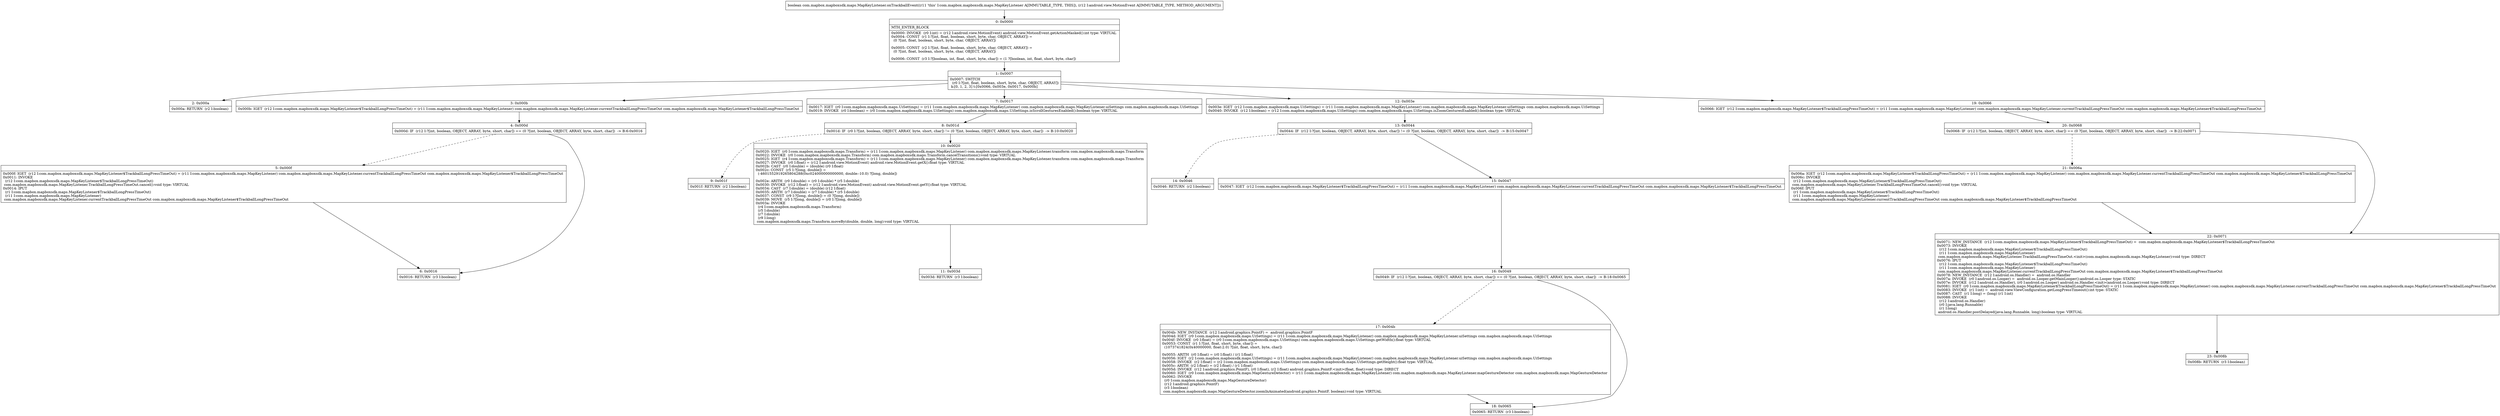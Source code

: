 digraph "CFG forcom.mapbox.mapboxsdk.maps.MapKeyListener.onTrackballEvent(Landroid\/view\/MotionEvent;)Z" {
Node_0 [shape=record,label="{0\:\ 0x0000|MTH_ENTER_BLOCK\l|0x0000: INVOKE  (r0 I:int) = (r12 I:android.view.MotionEvent) android.view.MotionEvent.getActionMasked():int type: VIRTUAL \l0x0004: CONST  (r1 I:?[int, float, boolean, short, byte, char, OBJECT, ARRAY]) = \l  (0 ?[int, float, boolean, short, byte, char, OBJECT, ARRAY])\l \l0x0005: CONST  (r2 I:?[int, float, boolean, short, byte, char, OBJECT, ARRAY]) = \l  (0 ?[int, float, boolean, short, byte, char, OBJECT, ARRAY])\l \l0x0006: CONST  (r3 I:?[boolean, int, float, short, byte, char]) = (1 ?[boolean, int, float, short, byte, char]) \l}"];
Node_1 [shape=record,label="{1\:\ 0x0007|0x0007: SWITCH  \l  (r0 I:?[int, float, boolean, short, byte, char, OBJECT, ARRAY])\l k:[0, 1, 2, 3] t:[0x0066, 0x003e, 0x0017, 0x000b] \l}"];
Node_2 [shape=record,label="{2\:\ 0x000a|0x000a: RETURN  (r2 I:boolean) \l}"];
Node_3 [shape=record,label="{3\:\ 0x000b|0x000b: IGET  (r12 I:com.mapbox.mapboxsdk.maps.MapKeyListener$TrackballLongPressTimeOut) = (r11 I:com.mapbox.mapboxsdk.maps.MapKeyListener) com.mapbox.mapboxsdk.maps.MapKeyListener.currentTrackballLongPressTimeOut com.mapbox.mapboxsdk.maps.MapKeyListener$TrackballLongPressTimeOut \l}"];
Node_4 [shape=record,label="{4\:\ 0x000d|0x000d: IF  (r12 I:?[int, boolean, OBJECT, ARRAY, byte, short, char]) == (0 ?[int, boolean, OBJECT, ARRAY, byte, short, char])  \-\> B:6:0x0016 \l}"];
Node_5 [shape=record,label="{5\:\ 0x000f|0x000f: IGET  (r12 I:com.mapbox.mapboxsdk.maps.MapKeyListener$TrackballLongPressTimeOut) = (r11 I:com.mapbox.mapboxsdk.maps.MapKeyListener) com.mapbox.mapboxsdk.maps.MapKeyListener.currentTrackballLongPressTimeOut com.mapbox.mapboxsdk.maps.MapKeyListener$TrackballLongPressTimeOut \l0x0011: INVOKE  \l  (r12 I:com.mapbox.mapboxsdk.maps.MapKeyListener$TrackballLongPressTimeOut)\l com.mapbox.mapboxsdk.maps.MapKeyListener.TrackballLongPressTimeOut.cancel():void type: VIRTUAL \l0x0014: IPUT  \l  (r1 I:com.mapbox.mapboxsdk.maps.MapKeyListener$TrackballLongPressTimeOut)\l  (r11 I:com.mapbox.mapboxsdk.maps.MapKeyListener)\l com.mapbox.mapboxsdk.maps.MapKeyListener.currentTrackballLongPressTimeOut com.mapbox.mapboxsdk.maps.MapKeyListener$TrackballLongPressTimeOut \l}"];
Node_6 [shape=record,label="{6\:\ 0x0016|0x0016: RETURN  (r3 I:boolean) \l}"];
Node_7 [shape=record,label="{7\:\ 0x0017|0x0017: IGET  (r0 I:com.mapbox.mapboxsdk.maps.UiSettings) = (r11 I:com.mapbox.mapboxsdk.maps.MapKeyListener) com.mapbox.mapboxsdk.maps.MapKeyListener.uiSettings com.mapbox.mapboxsdk.maps.UiSettings \l0x0019: INVOKE  (r0 I:boolean) = (r0 I:com.mapbox.mapboxsdk.maps.UiSettings) com.mapbox.mapboxsdk.maps.UiSettings.isScrollGesturesEnabled():boolean type: VIRTUAL \l}"];
Node_8 [shape=record,label="{8\:\ 0x001d|0x001d: IF  (r0 I:?[int, boolean, OBJECT, ARRAY, byte, short, char]) != (0 ?[int, boolean, OBJECT, ARRAY, byte, short, char])  \-\> B:10:0x0020 \l}"];
Node_9 [shape=record,label="{9\:\ 0x001f|0x001f: RETURN  (r2 I:boolean) \l}"];
Node_10 [shape=record,label="{10\:\ 0x0020|0x0020: IGET  (r0 I:com.mapbox.mapboxsdk.maps.Transform) = (r11 I:com.mapbox.mapboxsdk.maps.MapKeyListener) com.mapbox.mapboxsdk.maps.MapKeyListener.transform com.mapbox.mapboxsdk.maps.Transform \l0x0022: INVOKE  (r0 I:com.mapbox.mapboxsdk.maps.Transform) com.mapbox.mapboxsdk.maps.Transform.cancelTransitions():void type: VIRTUAL \l0x0025: IGET  (r4 I:com.mapbox.mapboxsdk.maps.Transform) = (r11 I:com.mapbox.mapboxsdk.maps.MapKeyListener) com.mapbox.mapboxsdk.maps.MapKeyListener.transform com.mapbox.mapboxsdk.maps.Transform \l0x0027: INVOKE  (r0 I:float) = (r12 I:android.view.MotionEvent) android.view.MotionEvent.getX():float type: VIRTUAL \l0x002b: CAST  (r0 I:double) = (double) (r0 I:float) \l0x002c: CONST  (r5 I:?[long, double]) = \l  (\-4601552919265804288(0xc024000000000000, double:\-10.0) ?[long, double])\l \l0x002e: ARITH  (r0 I:double) = (r0 I:double) * (r5 I:double) \l0x0030: INVOKE  (r12 I:float) = (r12 I:android.view.MotionEvent) android.view.MotionEvent.getY():float type: VIRTUAL \l0x0034: CAST  (r7 I:double) = (double) (r12 I:float) \l0x0035: ARITH  (r7 I:double) = (r7 I:double) * (r5 I:double) \l0x0037: CONST  (r9 I:?[long, double]) = (0 ?[long, double]) \l0x0039: MOVE  (r5 I:?[long, double]) = (r0 I:?[long, double]) \l0x003a: INVOKE  \l  (r4 I:com.mapbox.mapboxsdk.maps.Transform)\l  (r5 I:double)\l  (r7 I:double)\l  (r9 I:long)\l com.mapbox.mapboxsdk.maps.Transform.moveBy(double, double, long):void type: VIRTUAL \l}"];
Node_11 [shape=record,label="{11\:\ 0x003d|0x003d: RETURN  (r3 I:boolean) \l}"];
Node_12 [shape=record,label="{12\:\ 0x003e|0x003e: IGET  (r12 I:com.mapbox.mapboxsdk.maps.UiSettings) = (r11 I:com.mapbox.mapboxsdk.maps.MapKeyListener) com.mapbox.mapboxsdk.maps.MapKeyListener.uiSettings com.mapbox.mapboxsdk.maps.UiSettings \l0x0040: INVOKE  (r12 I:boolean) = (r12 I:com.mapbox.mapboxsdk.maps.UiSettings) com.mapbox.mapboxsdk.maps.UiSettings.isZoomGesturesEnabled():boolean type: VIRTUAL \l}"];
Node_13 [shape=record,label="{13\:\ 0x0044|0x0044: IF  (r12 I:?[int, boolean, OBJECT, ARRAY, byte, short, char]) != (0 ?[int, boolean, OBJECT, ARRAY, byte, short, char])  \-\> B:15:0x0047 \l}"];
Node_14 [shape=record,label="{14\:\ 0x0046|0x0046: RETURN  (r2 I:boolean) \l}"];
Node_15 [shape=record,label="{15\:\ 0x0047|0x0047: IGET  (r12 I:com.mapbox.mapboxsdk.maps.MapKeyListener$TrackballLongPressTimeOut) = (r11 I:com.mapbox.mapboxsdk.maps.MapKeyListener) com.mapbox.mapboxsdk.maps.MapKeyListener.currentTrackballLongPressTimeOut com.mapbox.mapboxsdk.maps.MapKeyListener$TrackballLongPressTimeOut \l}"];
Node_16 [shape=record,label="{16\:\ 0x0049|0x0049: IF  (r12 I:?[int, boolean, OBJECT, ARRAY, byte, short, char]) == (0 ?[int, boolean, OBJECT, ARRAY, byte, short, char])  \-\> B:18:0x0065 \l}"];
Node_17 [shape=record,label="{17\:\ 0x004b|0x004b: NEW_INSTANCE  (r12 I:android.graphics.PointF) =  android.graphics.PointF \l0x004d: IGET  (r0 I:com.mapbox.mapboxsdk.maps.UiSettings) = (r11 I:com.mapbox.mapboxsdk.maps.MapKeyListener) com.mapbox.mapboxsdk.maps.MapKeyListener.uiSettings com.mapbox.mapboxsdk.maps.UiSettings \l0x004f: INVOKE  (r0 I:float) = (r0 I:com.mapbox.mapboxsdk.maps.UiSettings) com.mapbox.mapboxsdk.maps.UiSettings.getWidth():float type: VIRTUAL \l0x0053: CONST  (r1 I:?[int, float, short, byte, char]) = \l  (1073741824(0x40000000, float:2.0) ?[int, float, short, byte, char])\l \l0x0055: ARITH  (r0 I:float) = (r0 I:float) \/ (r1 I:float) \l0x0056: IGET  (r2 I:com.mapbox.mapboxsdk.maps.UiSettings) = (r11 I:com.mapbox.mapboxsdk.maps.MapKeyListener) com.mapbox.mapboxsdk.maps.MapKeyListener.uiSettings com.mapbox.mapboxsdk.maps.UiSettings \l0x0058: INVOKE  (r2 I:float) = (r2 I:com.mapbox.mapboxsdk.maps.UiSettings) com.mapbox.mapboxsdk.maps.UiSettings.getHeight():float type: VIRTUAL \l0x005c: ARITH  (r2 I:float) = (r2 I:float) \/ (r1 I:float) \l0x005d: INVOKE  (r12 I:android.graphics.PointF), (r0 I:float), (r2 I:float) android.graphics.PointF.\<init\>(float, float):void type: DIRECT \l0x0060: IGET  (r0 I:com.mapbox.mapboxsdk.maps.MapGestureDetector) = (r11 I:com.mapbox.mapboxsdk.maps.MapKeyListener) com.mapbox.mapboxsdk.maps.MapKeyListener.mapGestureDetector com.mapbox.mapboxsdk.maps.MapGestureDetector \l0x0062: INVOKE  \l  (r0 I:com.mapbox.mapboxsdk.maps.MapGestureDetector)\l  (r12 I:android.graphics.PointF)\l  (r3 I:boolean)\l com.mapbox.mapboxsdk.maps.MapGestureDetector.zoomInAnimated(android.graphics.PointF, boolean):void type: VIRTUAL \l}"];
Node_18 [shape=record,label="{18\:\ 0x0065|0x0065: RETURN  (r3 I:boolean) \l}"];
Node_19 [shape=record,label="{19\:\ 0x0066|0x0066: IGET  (r12 I:com.mapbox.mapboxsdk.maps.MapKeyListener$TrackballLongPressTimeOut) = (r11 I:com.mapbox.mapboxsdk.maps.MapKeyListener) com.mapbox.mapboxsdk.maps.MapKeyListener.currentTrackballLongPressTimeOut com.mapbox.mapboxsdk.maps.MapKeyListener$TrackballLongPressTimeOut \l}"];
Node_20 [shape=record,label="{20\:\ 0x0068|0x0068: IF  (r12 I:?[int, boolean, OBJECT, ARRAY, byte, short, char]) == (0 ?[int, boolean, OBJECT, ARRAY, byte, short, char])  \-\> B:22:0x0071 \l}"];
Node_21 [shape=record,label="{21\:\ 0x006a|0x006a: IGET  (r12 I:com.mapbox.mapboxsdk.maps.MapKeyListener$TrackballLongPressTimeOut) = (r11 I:com.mapbox.mapboxsdk.maps.MapKeyListener) com.mapbox.mapboxsdk.maps.MapKeyListener.currentTrackballLongPressTimeOut com.mapbox.mapboxsdk.maps.MapKeyListener$TrackballLongPressTimeOut \l0x006c: INVOKE  \l  (r12 I:com.mapbox.mapboxsdk.maps.MapKeyListener$TrackballLongPressTimeOut)\l com.mapbox.mapboxsdk.maps.MapKeyListener.TrackballLongPressTimeOut.cancel():void type: VIRTUAL \l0x006f: IPUT  \l  (r1 I:com.mapbox.mapboxsdk.maps.MapKeyListener$TrackballLongPressTimeOut)\l  (r11 I:com.mapbox.mapboxsdk.maps.MapKeyListener)\l com.mapbox.mapboxsdk.maps.MapKeyListener.currentTrackballLongPressTimeOut com.mapbox.mapboxsdk.maps.MapKeyListener$TrackballLongPressTimeOut \l}"];
Node_22 [shape=record,label="{22\:\ 0x0071|0x0071: NEW_INSTANCE  (r12 I:com.mapbox.mapboxsdk.maps.MapKeyListener$TrackballLongPressTimeOut) =  com.mapbox.mapboxsdk.maps.MapKeyListener$TrackballLongPressTimeOut \l0x0073: INVOKE  \l  (r12 I:com.mapbox.mapboxsdk.maps.MapKeyListener$TrackballLongPressTimeOut)\l  (r11 I:com.mapbox.mapboxsdk.maps.MapKeyListener)\l com.mapbox.mapboxsdk.maps.MapKeyListener.TrackballLongPressTimeOut.\<init\>(com.mapbox.mapboxsdk.maps.MapKeyListener):void type: DIRECT \l0x0076: IPUT  \l  (r12 I:com.mapbox.mapboxsdk.maps.MapKeyListener$TrackballLongPressTimeOut)\l  (r11 I:com.mapbox.mapboxsdk.maps.MapKeyListener)\l com.mapbox.mapboxsdk.maps.MapKeyListener.currentTrackballLongPressTimeOut com.mapbox.mapboxsdk.maps.MapKeyListener$TrackballLongPressTimeOut \l0x0078: NEW_INSTANCE  (r12 I:android.os.Handler) =  android.os.Handler \l0x007a: INVOKE  (r0 I:android.os.Looper) =  android.os.Looper.getMainLooper():android.os.Looper type: STATIC \l0x007e: INVOKE  (r12 I:android.os.Handler), (r0 I:android.os.Looper) android.os.Handler.\<init\>(android.os.Looper):void type: DIRECT \l0x0081: IGET  (r0 I:com.mapbox.mapboxsdk.maps.MapKeyListener$TrackballLongPressTimeOut) = (r11 I:com.mapbox.mapboxsdk.maps.MapKeyListener) com.mapbox.mapboxsdk.maps.MapKeyListener.currentTrackballLongPressTimeOut com.mapbox.mapboxsdk.maps.MapKeyListener$TrackballLongPressTimeOut \l0x0083: INVOKE  (r1 I:int) =  android.view.ViewConfiguration.getLongPressTimeout():int type: STATIC \l0x0087: CAST  (r1 I:long) = (long) (r1 I:int) \l0x0088: INVOKE  \l  (r12 I:android.os.Handler)\l  (r0 I:java.lang.Runnable)\l  (r1 I:long)\l android.os.Handler.postDelayed(java.lang.Runnable, long):boolean type: VIRTUAL \l}"];
Node_23 [shape=record,label="{23\:\ 0x008b|0x008b: RETURN  (r3 I:boolean) \l}"];
MethodNode[shape=record,label="{boolean com.mapbox.mapboxsdk.maps.MapKeyListener.onTrackballEvent((r11 'this' I:com.mapbox.mapboxsdk.maps.MapKeyListener A[IMMUTABLE_TYPE, THIS]), (r12 I:android.view.MotionEvent A[IMMUTABLE_TYPE, METHOD_ARGUMENT])) }"];
MethodNode -> Node_0;
Node_0 -> Node_1;
Node_1 -> Node_2;
Node_1 -> Node_3;
Node_1 -> Node_7;
Node_1 -> Node_12;
Node_1 -> Node_19;
Node_3 -> Node_4;
Node_4 -> Node_5[style=dashed];
Node_4 -> Node_6;
Node_5 -> Node_6;
Node_7 -> Node_8;
Node_8 -> Node_9[style=dashed];
Node_8 -> Node_10;
Node_10 -> Node_11;
Node_12 -> Node_13;
Node_13 -> Node_14[style=dashed];
Node_13 -> Node_15;
Node_15 -> Node_16;
Node_16 -> Node_17[style=dashed];
Node_16 -> Node_18;
Node_17 -> Node_18;
Node_19 -> Node_20;
Node_20 -> Node_21[style=dashed];
Node_20 -> Node_22;
Node_21 -> Node_22;
Node_22 -> Node_23;
}

